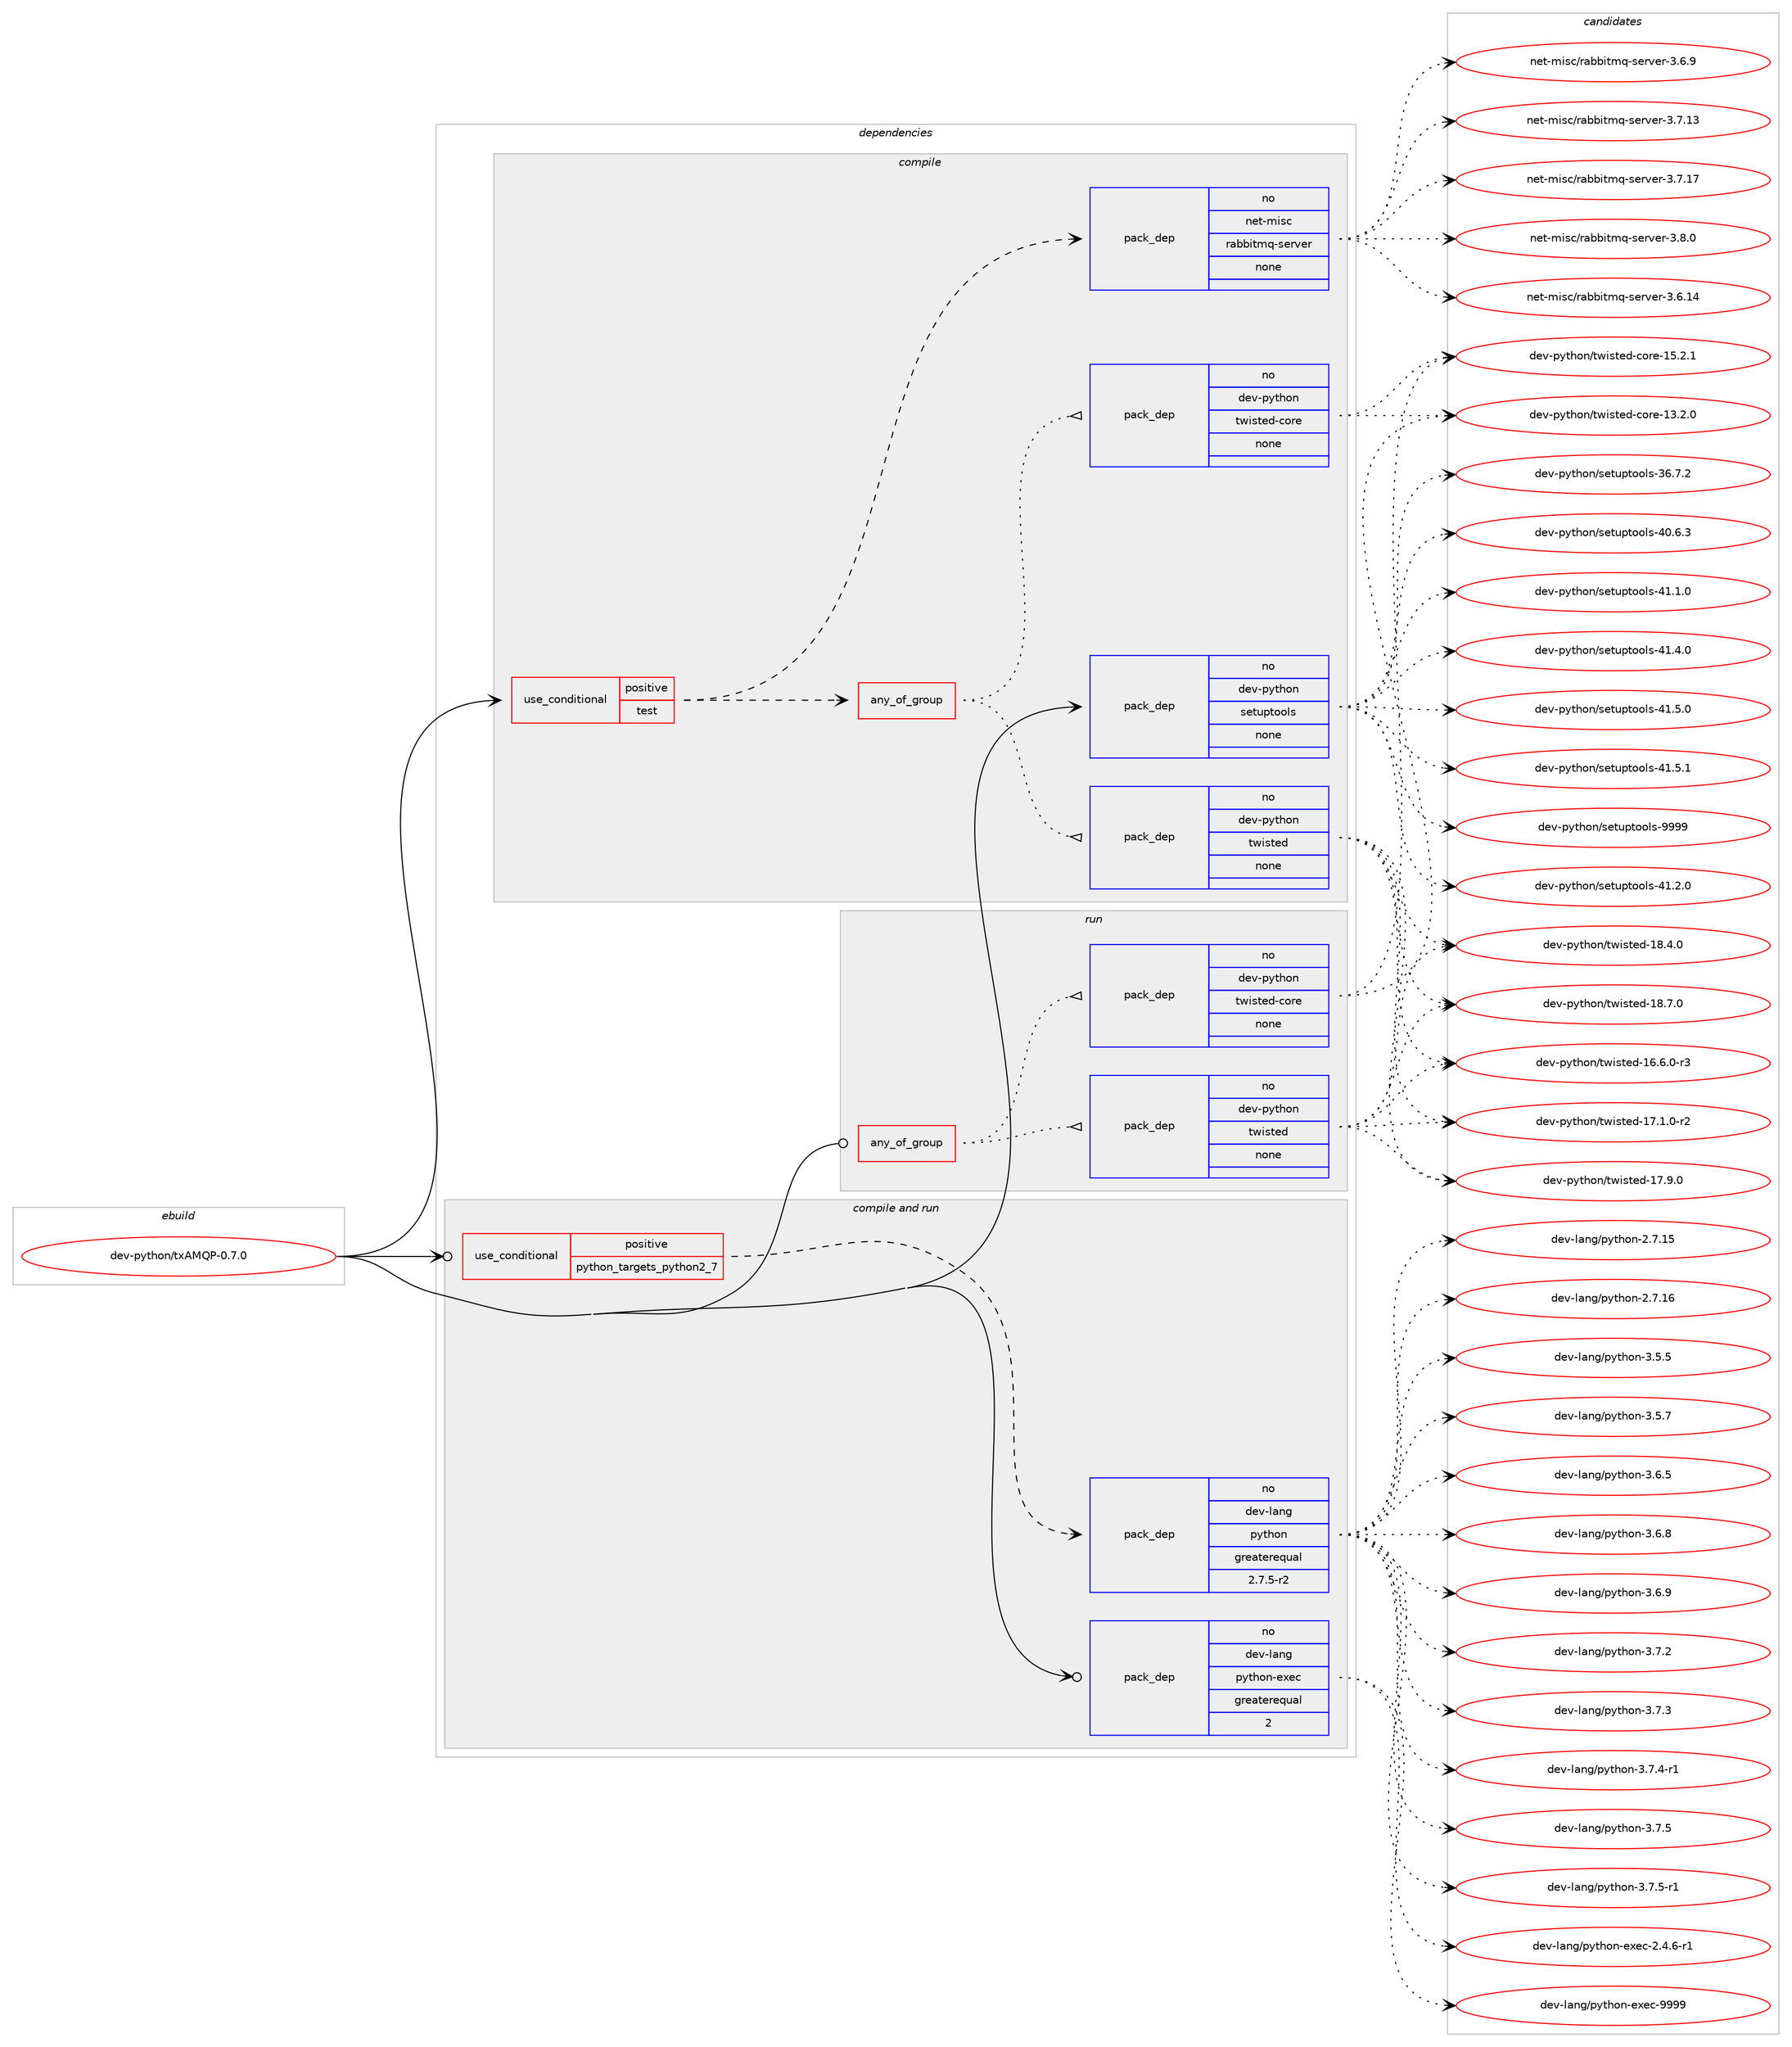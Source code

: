 digraph prolog {

# *************
# Graph options
# *************

newrank=true;
concentrate=true;
compound=true;
graph [rankdir=LR,fontname=Helvetica,fontsize=10,ranksep=1.5];#, ranksep=2.5, nodesep=0.2];
edge  [arrowhead=vee];
node  [fontname=Helvetica,fontsize=10];

# **********
# The ebuild
# **********

subgraph cluster_leftcol {
color=gray;
rank=same;
label=<<i>ebuild</i>>;
id [label="dev-python/txAMQP-0.7.0", color=red, width=4, href="../dev-python/txAMQP-0.7.0.svg"];
}

# ****************
# The dependencies
# ****************

subgraph cluster_midcol {
color=gray;
label=<<i>dependencies</i>>;
subgraph cluster_compile {
fillcolor="#eeeeee";
style=filled;
label=<<i>compile</i>>;
subgraph cond150824 {
dependency641992 [label=<<TABLE BORDER="0" CELLBORDER="1" CELLSPACING="0" CELLPADDING="4"><TR><TD ROWSPAN="3" CELLPADDING="10">use_conditional</TD></TR><TR><TD>positive</TD></TR><TR><TD>test</TD></TR></TABLE>>, shape=none, color=red];
subgraph any11505 {
dependency641993 [label=<<TABLE BORDER="0" CELLBORDER="1" CELLSPACING="0" CELLPADDING="4"><TR><TD CELLPADDING="10">any_of_group</TD></TR></TABLE>>, shape=none, color=red];subgraph pack479286 {
dependency641994 [label=<<TABLE BORDER="0" CELLBORDER="1" CELLSPACING="0" CELLPADDING="4" WIDTH="220"><TR><TD ROWSPAN="6" CELLPADDING="30">pack_dep</TD></TR><TR><TD WIDTH="110">no</TD></TR><TR><TD>dev-python</TD></TR><TR><TD>twisted</TD></TR><TR><TD>none</TD></TR><TR><TD></TD></TR></TABLE>>, shape=none, color=blue];
}
dependency641993:e -> dependency641994:w [weight=20,style="dotted",arrowhead="oinv"];
subgraph pack479287 {
dependency641995 [label=<<TABLE BORDER="0" CELLBORDER="1" CELLSPACING="0" CELLPADDING="4" WIDTH="220"><TR><TD ROWSPAN="6" CELLPADDING="30">pack_dep</TD></TR><TR><TD WIDTH="110">no</TD></TR><TR><TD>dev-python</TD></TR><TR><TD>twisted-core</TD></TR><TR><TD>none</TD></TR><TR><TD></TD></TR></TABLE>>, shape=none, color=blue];
}
dependency641993:e -> dependency641995:w [weight=20,style="dotted",arrowhead="oinv"];
}
dependency641992:e -> dependency641993:w [weight=20,style="dashed",arrowhead="vee"];
subgraph pack479288 {
dependency641996 [label=<<TABLE BORDER="0" CELLBORDER="1" CELLSPACING="0" CELLPADDING="4" WIDTH="220"><TR><TD ROWSPAN="6" CELLPADDING="30">pack_dep</TD></TR><TR><TD WIDTH="110">no</TD></TR><TR><TD>net-misc</TD></TR><TR><TD>rabbitmq-server</TD></TR><TR><TD>none</TD></TR><TR><TD></TD></TR></TABLE>>, shape=none, color=blue];
}
dependency641992:e -> dependency641996:w [weight=20,style="dashed",arrowhead="vee"];
}
id:e -> dependency641992:w [weight=20,style="solid",arrowhead="vee"];
subgraph pack479289 {
dependency641997 [label=<<TABLE BORDER="0" CELLBORDER="1" CELLSPACING="0" CELLPADDING="4" WIDTH="220"><TR><TD ROWSPAN="6" CELLPADDING="30">pack_dep</TD></TR><TR><TD WIDTH="110">no</TD></TR><TR><TD>dev-python</TD></TR><TR><TD>setuptools</TD></TR><TR><TD>none</TD></TR><TR><TD></TD></TR></TABLE>>, shape=none, color=blue];
}
id:e -> dependency641997:w [weight=20,style="solid",arrowhead="vee"];
}
subgraph cluster_compileandrun {
fillcolor="#eeeeee";
style=filled;
label=<<i>compile and run</i>>;
subgraph cond150825 {
dependency641998 [label=<<TABLE BORDER="0" CELLBORDER="1" CELLSPACING="0" CELLPADDING="4"><TR><TD ROWSPAN="3" CELLPADDING="10">use_conditional</TD></TR><TR><TD>positive</TD></TR><TR><TD>python_targets_python2_7</TD></TR></TABLE>>, shape=none, color=red];
subgraph pack479290 {
dependency641999 [label=<<TABLE BORDER="0" CELLBORDER="1" CELLSPACING="0" CELLPADDING="4" WIDTH="220"><TR><TD ROWSPAN="6" CELLPADDING="30">pack_dep</TD></TR><TR><TD WIDTH="110">no</TD></TR><TR><TD>dev-lang</TD></TR><TR><TD>python</TD></TR><TR><TD>greaterequal</TD></TR><TR><TD>2.7.5-r2</TD></TR></TABLE>>, shape=none, color=blue];
}
dependency641998:e -> dependency641999:w [weight=20,style="dashed",arrowhead="vee"];
}
id:e -> dependency641998:w [weight=20,style="solid",arrowhead="odotvee"];
subgraph pack479291 {
dependency642000 [label=<<TABLE BORDER="0" CELLBORDER="1" CELLSPACING="0" CELLPADDING="4" WIDTH="220"><TR><TD ROWSPAN="6" CELLPADDING="30">pack_dep</TD></TR><TR><TD WIDTH="110">no</TD></TR><TR><TD>dev-lang</TD></TR><TR><TD>python-exec</TD></TR><TR><TD>greaterequal</TD></TR><TR><TD>2</TD></TR></TABLE>>, shape=none, color=blue];
}
id:e -> dependency642000:w [weight=20,style="solid",arrowhead="odotvee"];
}
subgraph cluster_run {
fillcolor="#eeeeee";
style=filled;
label=<<i>run</i>>;
subgraph any11506 {
dependency642001 [label=<<TABLE BORDER="0" CELLBORDER="1" CELLSPACING="0" CELLPADDING="4"><TR><TD CELLPADDING="10">any_of_group</TD></TR></TABLE>>, shape=none, color=red];subgraph pack479292 {
dependency642002 [label=<<TABLE BORDER="0" CELLBORDER="1" CELLSPACING="0" CELLPADDING="4" WIDTH="220"><TR><TD ROWSPAN="6" CELLPADDING="30">pack_dep</TD></TR><TR><TD WIDTH="110">no</TD></TR><TR><TD>dev-python</TD></TR><TR><TD>twisted</TD></TR><TR><TD>none</TD></TR><TR><TD></TD></TR></TABLE>>, shape=none, color=blue];
}
dependency642001:e -> dependency642002:w [weight=20,style="dotted",arrowhead="oinv"];
subgraph pack479293 {
dependency642003 [label=<<TABLE BORDER="0" CELLBORDER="1" CELLSPACING="0" CELLPADDING="4" WIDTH="220"><TR><TD ROWSPAN="6" CELLPADDING="30">pack_dep</TD></TR><TR><TD WIDTH="110">no</TD></TR><TR><TD>dev-python</TD></TR><TR><TD>twisted-core</TD></TR><TR><TD>none</TD></TR><TR><TD></TD></TR></TABLE>>, shape=none, color=blue];
}
dependency642001:e -> dependency642003:w [weight=20,style="dotted",arrowhead="oinv"];
}
id:e -> dependency642001:w [weight=20,style="solid",arrowhead="odot"];
}
}

# **************
# The candidates
# **************

subgraph cluster_choices {
rank=same;
color=gray;
label=<<i>candidates</i>>;

subgraph choice479286 {
color=black;
nodesep=1;
choice1001011184511212111610411111047116119105115116101100454954465446484511451 [label="dev-python/twisted-16.6.0-r3", color=red, width=4,href="../dev-python/twisted-16.6.0-r3.svg"];
choice1001011184511212111610411111047116119105115116101100454955464946484511450 [label="dev-python/twisted-17.1.0-r2", color=red, width=4,href="../dev-python/twisted-17.1.0-r2.svg"];
choice100101118451121211161041111104711611910511511610110045495546574648 [label="dev-python/twisted-17.9.0", color=red, width=4,href="../dev-python/twisted-17.9.0.svg"];
choice100101118451121211161041111104711611910511511610110045495646524648 [label="dev-python/twisted-18.4.0", color=red, width=4,href="../dev-python/twisted-18.4.0.svg"];
choice100101118451121211161041111104711611910511511610110045495646554648 [label="dev-python/twisted-18.7.0", color=red, width=4,href="../dev-python/twisted-18.7.0.svg"];
dependency641994:e -> choice1001011184511212111610411111047116119105115116101100454954465446484511451:w [style=dotted,weight="100"];
dependency641994:e -> choice1001011184511212111610411111047116119105115116101100454955464946484511450:w [style=dotted,weight="100"];
dependency641994:e -> choice100101118451121211161041111104711611910511511610110045495546574648:w [style=dotted,weight="100"];
dependency641994:e -> choice100101118451121211161041111104711611910511511610110045495646524648:w [style=dotted,weight="100"];
dependency641994:e -> choice100101118451121211161041111104711611910511511610110045495646554648:w [style=dotted,weight="100"];
}
subgraph choice479287 {
color=black;
nodesep=1;
choice1001011184511212111610411111047116119105115116101100459911111410145495146504648 [label="dev-python/twisted-core-13.2.0", color=red, width=4,href="../dev-python/twisted-core-13.2.0.svg"];
choice1001011184511212111610411111047116119105115116101100459911111410145495346504649 [label="dev-python/twisted-core-15.2.1", color=red, width=4,href="../dev-python/twisted-core-15.2.1.svg"];
dependency641995:e -> choice1001011184511212111610411111047116119105115116101100459911111410145495146504648:w [style=dotted,weight="100"];
dependency641995:e -> choice1001011184511212111610411111047116119105115116101100459911111410145495346504649:w [style=dotted,weight="100"];
}
subgraph choice479288 {
color=black;
nodesep=1;
choice1101011164510910511599471149798981051161091134511510111411810111445514654464952 [label="net-misc/rabbitmq-server-3.6.14", color=red, width=4,href="../net-misc/rabbitmq-server-3.6.14.svg"];
choice11010111645109105115994711497989810511610911345115101114118101114455146544657 [label="net-misc/rabbitmq-server-3.6.9", color=red, width=4,href="../net-misc/rabbitmq-server-3.6.9.svg"];
choice1101011164510910511599471149798981051161091134511510111411810111445514655464951 [label="net-misc/rabbitmq-server-3.7.13", color=red, width=4,href="../net-misc/rabbitmq-server-3.7.13.svg"];
choice1101011164510910511599471149798981051161091134511510111411810111445514655464955 [label="net-misc/rabbitmq-server-3.7.17", color=red, width=4,href="../net-misc/rabbitmq-server-3.7.17.svg"];
choice11010111645109105115994711497989810511610911345115101114118101114455146564648 [label="net-misc/rabbitmq-server-3.8.0", color=red, width=4,href="../net-misc/rabbitmq-server-3.8.0.svg"];
dependency641996:e -> choice1101011164510910511599471149798981051161091134511510111411810111445514654464952:w [style=dotted,weight="100"];
dependency641996:e -> choice11010111645109105115994711497989810511610911345115101114118101114455146544657:w [style=dotted,weight="100"];
dependency641996:e -> choice1101011164510910511599471149798981051161091134511510111411810111445514655464951:w [style=dotted,weight="100"];
dependency641996:e -> choice1101011164510910511599471149798981051161091134511510111411810111445514655464955:w [style=dotted,weight="100"];
dependency641996:e -> choice11010111645109105115994711497989810511610911345115101114118101114455146564648:w [style=dotted,weight="100"];
}
subgraph choice479289 {
color=black;
nodesep=1;
choice100101118451121211161041111104711510111611711211611111110811545515446554650 [label="dev-python/setuptools-36.7.2", color=red, width=4,href="../dev-python/setuptools-36.7.2.svg"];
choice100101118451121211161041111104711510111611711211611111110811545524846544651 [label="dev-python/setuptools-40.6.3", color=red, width=4,href="../dev-python/setuptools-40.6.3.svg"];
choice100101118451121211161041111104711510111611711211611111110811545524946494648 [label="dev-python/setuptools-41.1.0", color=red, width=4,href="../dev-python/setuptools-41.1.0.svg"];
choice100101118451121211161041111104711510111611711211611111110811545524946504648 [label="dev-python/setuptools-41.2.0", color=red, width=4,href="../dev-python/setuptools-41.2.0.svg"];
choice100101118451121211161041111104711510111611711211611111110811545524946524648 [label="dev-python/setuptools-41.4.0", color=red, width=4,href="../dev-python/setuptools-41.4.0.svg"];
choice100101118451121211161041111104711510111611711211611111110811545524946534648 [label="dev-python/setuptools-41.5.0", color=red, width=4,href="../dev-python/setuptools-41.5.0.svg"];
choice100101118451121211161041111104711510111611711211611111110811545524946534649 [label="dev-python/setuptools-41.5.1", color=red, width=4,href="../dev-python/setuptools-41.5.1.svg"];
choice10010111845112121116104111110471151011161171121161111111081154557575757 [label="dev-python/setuptools-9999", color=red, width=4,href="../dev-python/setuptools-9999.svg"];
dependency641997:e -> choice100101118451121211161041111104711510111611711211611111110811545515446554650:w [style=dotted,weight="100"];
dependency641997:e -> choice100101118451121211161041111104711510111611711211611111110811545524846544651:w [style=dotted,weight="100"];
dependency641997:e -> choice100101118451121211161041111104711510111611711211611111110811545524946494648:w [style=dotted,weight="100"];
dependency641997:e -> choice100101118451121211161041111104711510111611711211611111110811545524946504648:w [style=dotted,weight="100"];
dependency641997:e -> choice100101118451121211161041111104711510111611711211611111110811545524946524648:w [style=dotted,weight="100"];
dependency641997:e -> choice100101118451121211161041111104711510111611711211611111110811545524946534648:w [style=dotted,weight="100"];
dependency641997:e -> choice100101118451121211161041111104711510111611711211611111110811545524946534649:w [style=dotted,weight="100"];
dependency641997:e -> choice10010111845112121116104111110471151011161171121161111111081154557575757:w [style=dotted,weight="100"];
}
subgraph choice479290 {
color=black;
nodesep=1;
choice10010111845108971101034711212111610411111045504655464953 [label="dev-lang/python-2.7.15", color=red, width=4,href="../dev-lang/python-2.7.15.svg"];
choice10010111845108971101034711212111610411111045504655464954 [label="dev-lang/python-2.7.16", color=red, width=4,href="../dev-lang/python-2.7.16.svg"];
choice100101118451089711010347112121116104111110455146534653 [label="dev-lang/python-3.5.5", color=red, width=4,href="../dev-lang/python-3.5.5.svg"];
choice100101118451089711010347112121116104111110455146534655 [label="dev-lang/python-3.5.7", color=red, width=4,href="../dev-lang/python-3.5.7.svg"];
choice100101118451089711010347112121116104111110455146544653 [label="dev-lang/python-3.6.5", color=red, width=4,href="../dev-lang/python-3.6.5.svg"];
choice100101118451089711010347112121116104111110455146544656 [label="dev-lang/python-3.6.8", color=red, width=4,href="../dev-lang/python-3.6.8.svg"];
choice100101118451089711010347112121116104111110455146544657 [label="dev-lang/python-3.6.9", color=red, width=4,href="../dev-lang/python-3.6.9.svg"];
choice100101118451089711010347112121116104111110455146554650 [label="dev-lang/python-3.7.2", color=red, width=4,href="../dev-lang/python-3.7.2.svg"];
choice100101118451089711010347112121116104111110455146554651 [label="dev-lang/python-3.7.3", color=red, width=4,href="../dev-lang/python-3.7.3.svg"];
choice1001011184510897110103471121211161041111104551465546524511449 [label="dev-lang/python-3.7.4-r1", color=red, width=4,href="../dev-lang/python-3.7.4-r1.svg"];
choice100101118451089711010347112121116104111110455146554653 [label="dev-lang/python-3.7.5", color=red, width=4,href="../dev-lang/python-3.7.5.svg"];
choice1001011184510897110103471121211161041111104551465546534511449 [label="dev-lang/python-3.7.5-r1", color=red, width=4,href="../dev-lang/python-3.7.5-r1.svg"];
dependency641999:e -> choice10010111845108971101034711212111610411111045504655464953:w [style=dotted,weight="100"];
dependency641999:e -> choice10010111845108971101034711212111610411111045504655464954:w [style=dotted,weight="100"];
dependency641999:e -> choice100101118451089711010347112121116104111110455146534653:w [style=dotted,weight="100"];
dependency641999:e -> choice100101118451089711010347112121116104111110455146534655:w [style=dotted,weight="100"];
dependency641999:e -> choice100101118451089711010347112121116104111110455146544653:w [style=dotted,weight="100"];
dependency641999:e -> choice100101118451089711010347112121116104111110455146544656:w [style=dotted,weight="100"];
dependency641999:e -> choice100101118451089711010347112121116104111110455146544657:w [style=dotted,weight="100"];
dependency641999:e -> choice100101118451089711010347112121116104111110455146554650:w [style=dotted,weight="100"];
dependency641999:e -> choice100101118451089711010347112121116104111110455146554651:w [style=dotted,weight="100"];
dependency641999:e -> choice1001011184510897110103471121211161041111104551465546524511449:w [style=dotted,weight="100"];
dependency641999:e -> choice100101118451089711010347112121116104111110455146554653:w [style=dotted,weight="100"];
dependency641999:e -> choice1001011184510897110103471121211161041111104551465546534511449:w [style=dotted,weight="100"];
}
subgraph choice479291 {
color=black;
nodesep=1;
choice10010111845108971101034711212111610411111045101120101994550465246544511449 [label="dev-lang/python-exec-2.4.6-r1", color=red, width=4,href="../dev-lang/python-exec-2.4.6-r1.svg"];
choice10010111845108971101034711212111610411111045101120101994557575757 [label="dev-lang/python-exec-9999", color=red, width=4,href="../dev-lang/python-exec-9999.svg"];
dependency642000:e -> choice10010111845108971101034711212111610411111045101120101994550465246544511449:w [style=dotted,weight="100"];
dependency642000:e -> choice10010111845108971101034711212111610411111045101120101994557575757:w [style=dotted,weight="100"];
}
subgraph choice479292 {
color=black;
nodesep=1;
choice1001011184511212111610411111047116119105115116101100454954465446484511451 [label="dev-python/twisted-16.6.0-r3", color=red, width=4,href="../dev-python/twisted-16.6.0-r3.svg"];
choice1001011184511212111610411111047116119105115116101100454955464946484511450 [label="dev-python/twisted-17.1.0-r2", color=red, width=4,href="../dev-python/twisted-17.1.0-r2.svg"];
choice100101118451121211161041111104711611910511511610110045495546574648 [label="dev-python/twisted-17.9.0", color=red, width=4,href="../dev-python/twisted-17.9.0.svg"];
choice100101118451121211161041111104711611910511511610110045495646524648 [label="dev-python/twisted-18.4.0", color=red, width=4,href="../dev-python/twisted-18.4.0.svg"];
choice100101118451121211161041111104711611910511511610110045495646554648 [label="dev-python/twisted-18.7.0", color=red, width=4,href="../dev-python/twisted-18.7.0.svg"];
dependency642002:e -> choice1001011184511212111610411111047116119105115116101100454954465446484511451:w [style=dotted,weight="100"];
dependency642002:e -> choice1001011184511212111610411111047116119105115116101100454955464946484511450:w [style=dotted,weight="100"];
dependency642002:e -> choice100101118451121211161041111104711611910511511610110045495546574648:w [style=dotted,weight="100"];
dependency642002:e -> choice100101118451121211161041111104711611910511511610110045495646524648:w [style=dotted,weight="100"];
dependency642002:e -> choice100101118451121211161041111104711611910511511610110045495646554648:w [style=dotted,weight="100"];
}
subgraph choice479293 {
color=black;
nodesep=1;
choice1001011184511212111610411111047116119105115116101100459911111410145495146504648 [label="dev-python/twisted-core-13.2.0", color=red, width=4,href="../dev-python/twisted-core-13.2.0.svg"];
choice1001011184511212111610411111047116119105115116101100459911111410145495346504649 [label="dev-python/twisted-core-15.2.1", color=red, width=4,href="../dev-python/twisted-core-15.2.1.svg"];
dependency642003:e -> choice1001011184511212111610411111047116119105115116101100459911111410145495146504648:w [style=dotted,weight="100"];
dependency642003:e -> choice1001011184511212111610411111047116119105115116101100459911111410145495346504649:w [style=dotted,weight="100"];
}
}

}
